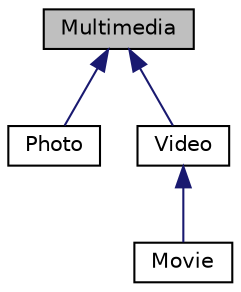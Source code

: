 digraph "Multimedia"
{
 // LATEX_PDF_SIZE
  edge [fontname="Helvetica",fontsize="10",labelfontname="Helvetica",labelfontsize="10"];
  node [fontname="Helvetica",fontsize="10",shape=record];
  Node1 [label="Multimedia",height=0.2,width=0.4,color="black", fillcolor="grey75", style="filled", fontcolor="black",tooltip="Multimedia class, abstract class of multimedia."];
  Node1 -> Node2 [dir="back",color="midnightblue",fontsize="10",style="solid",fontname="Helvetica"];
  Node2 [label="Photo",height=0.2,width=0.4,color="black", fillcolor="white", style="filled",URL="$classPhoto.html",tooltip="Photo class, represents a photo."];
  Node1 -> Node3 [dir="back",color="midnightblue",fontsize="10",style="solid",fontname="Helvetica"];
  Node3 [label="Video",height=0.2,width=0.4,color="black", fillcolor="white", style="filled",URL="$classVideo.html",tooltip="Video class, derived from Multimedia."];
  Node3 -> Node4 [dir="back",color="midnightblue",fontsize="10",style="solid",fontname="Helvetica"];
  Node4 [label="Movie",height=0.2,width=0.4,color="black", fillcolor="white", style="filled",URL="$classMovie.html",tooltip="Movie class, represents a movie."];
}
